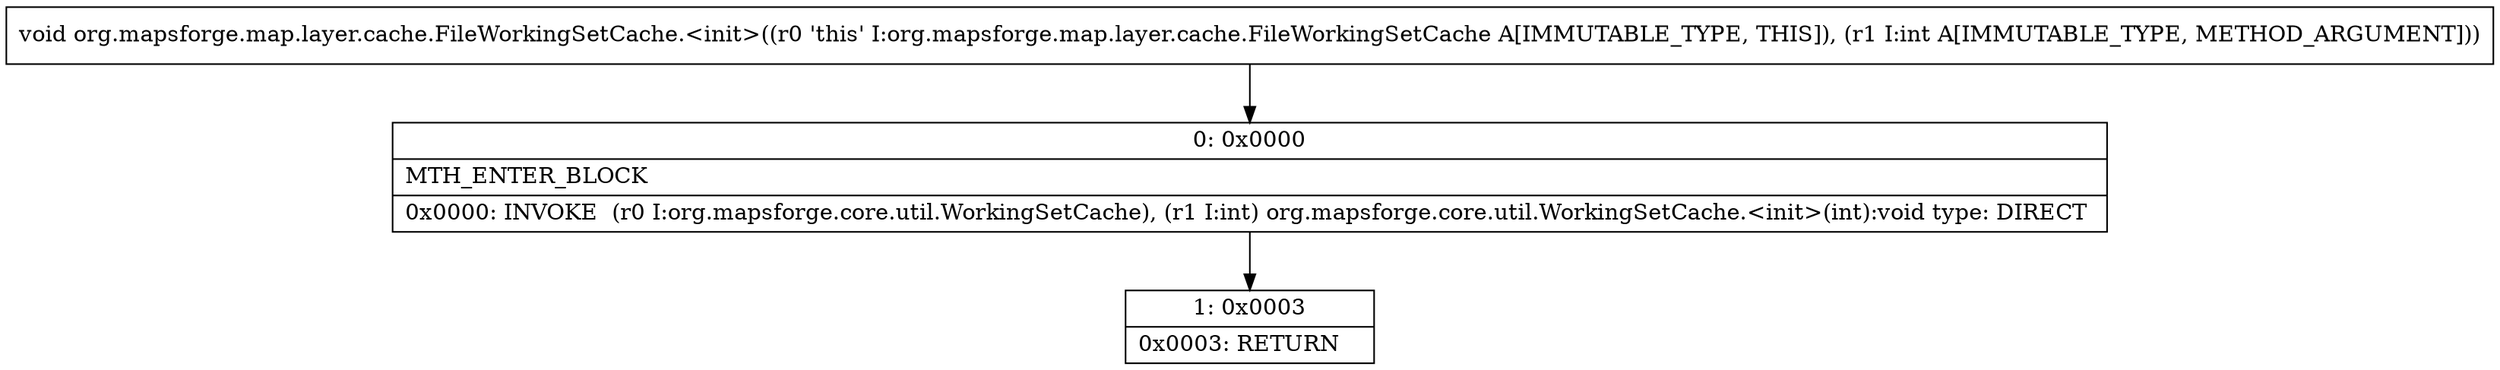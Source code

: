 digraph "CFG fororg.mapsforge.map.layer.cache.FileWorkingSetCache.\<init\>(I)V" {
Node_0 [shape=record,label="{0\:\ 0x0000|MTH_ENTER_BLOCK\l|0x0000: INVOKE  (r0 I:org.mapsforge.core.util.WorkingSetCache), (r1 I:int) org.mapsforge.core.util.WorkingSetCache.\<init\>(int):void type: DIRECT \l}"];
Node_1 [shape=record,label="{1\:\ 0x0003|0x0003: RETURN   \l}"];
MethodNode[shape=record,label="{void org.mapsforge.map.layer.cache.FileWorkingSetCache.\<init\>((r0 'this' I:org.mapsforge.map.layer.cache.FileWorkingSetCache A[IMMUTABLE_TYPE, THIS]), (r1 I:int A[IMMUTABLE_TYPE, METHOD_ARGUMENT])) }"];
MethodNode -> Node_0;
Node_0 -> Node_1;
}

